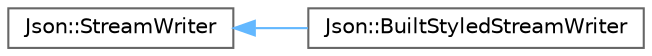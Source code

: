 digraph "Graphical Class Hierarchy"
{
 // LATEX_PDF_SIZE
  bgcolor="transparent";
  edge [fontname=Helvetica,fontsize=10,labelfontname=Helvetica,labelfontsize=10];
  node [fontname=Helvetica,fontsize=10,shape=box,height=0.2,width=0.4];
  rankdir="LR";
  Node0 [label="Json::StreamWriter",height=0.2,width=0.4,color="grey40", fillcolor="white", style="filled",URL="$class_json_1_1_stream_writer.html",tooltip=" "];
  Node0 -> Node1 [dir="back",color="steelblue1",style="solid"];
  Node1 [label="Json::BuiltStyledStreamWriter",height=0.2,width=0.4,color="grey40", fillcolor="white", style="filled",URL="$struct_json_1_1_built_styled_stream_writer.html",tooltip=" "];
}
